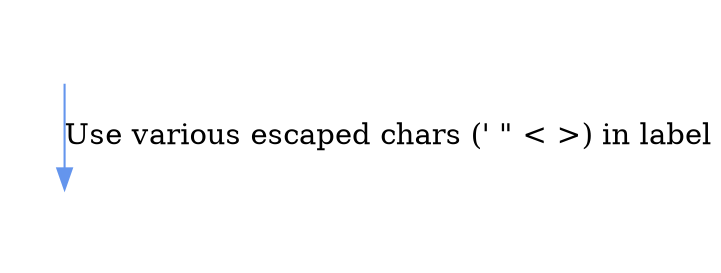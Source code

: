 digraph Perl
{
graph [ rankdir="TB" ]
node [ shape="oval" ]
edge [ color="grey" ]
"dummy.prefix.node" [ color="invis" label="" ]
"dummy.suffix.node" [ color="invis" label="" ]
"dummy.prefix.node" -> "dummy.suffix.node" [ color="cornflowerblue" label="Use various escaped chars (\' \" \< \>) in label" ]
}
